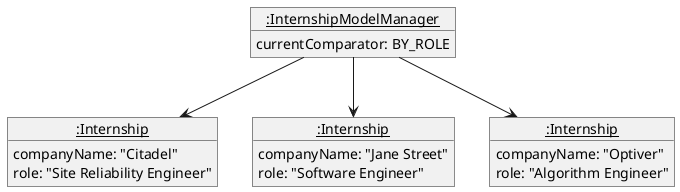 @startuml

object "<u>:InternshipModelManager" as IL {
  currentComparator: BY_ROLE
}

object "<u>:Internship" as I1 {
  companyName: "Citadel"
  role: "Site Reliability Engineer"
}

object "<u>:Internship" as I2 {
  companyName: "Jane Street"
  role: "Software Engineer"
}

object "<u>:Internship" as I3 {
  companyName: "Optiver"
  role: "Algorithm Engineer"
}

IL -down-> I3
IL -down-> I1
IL -down-> I2

@enduml
